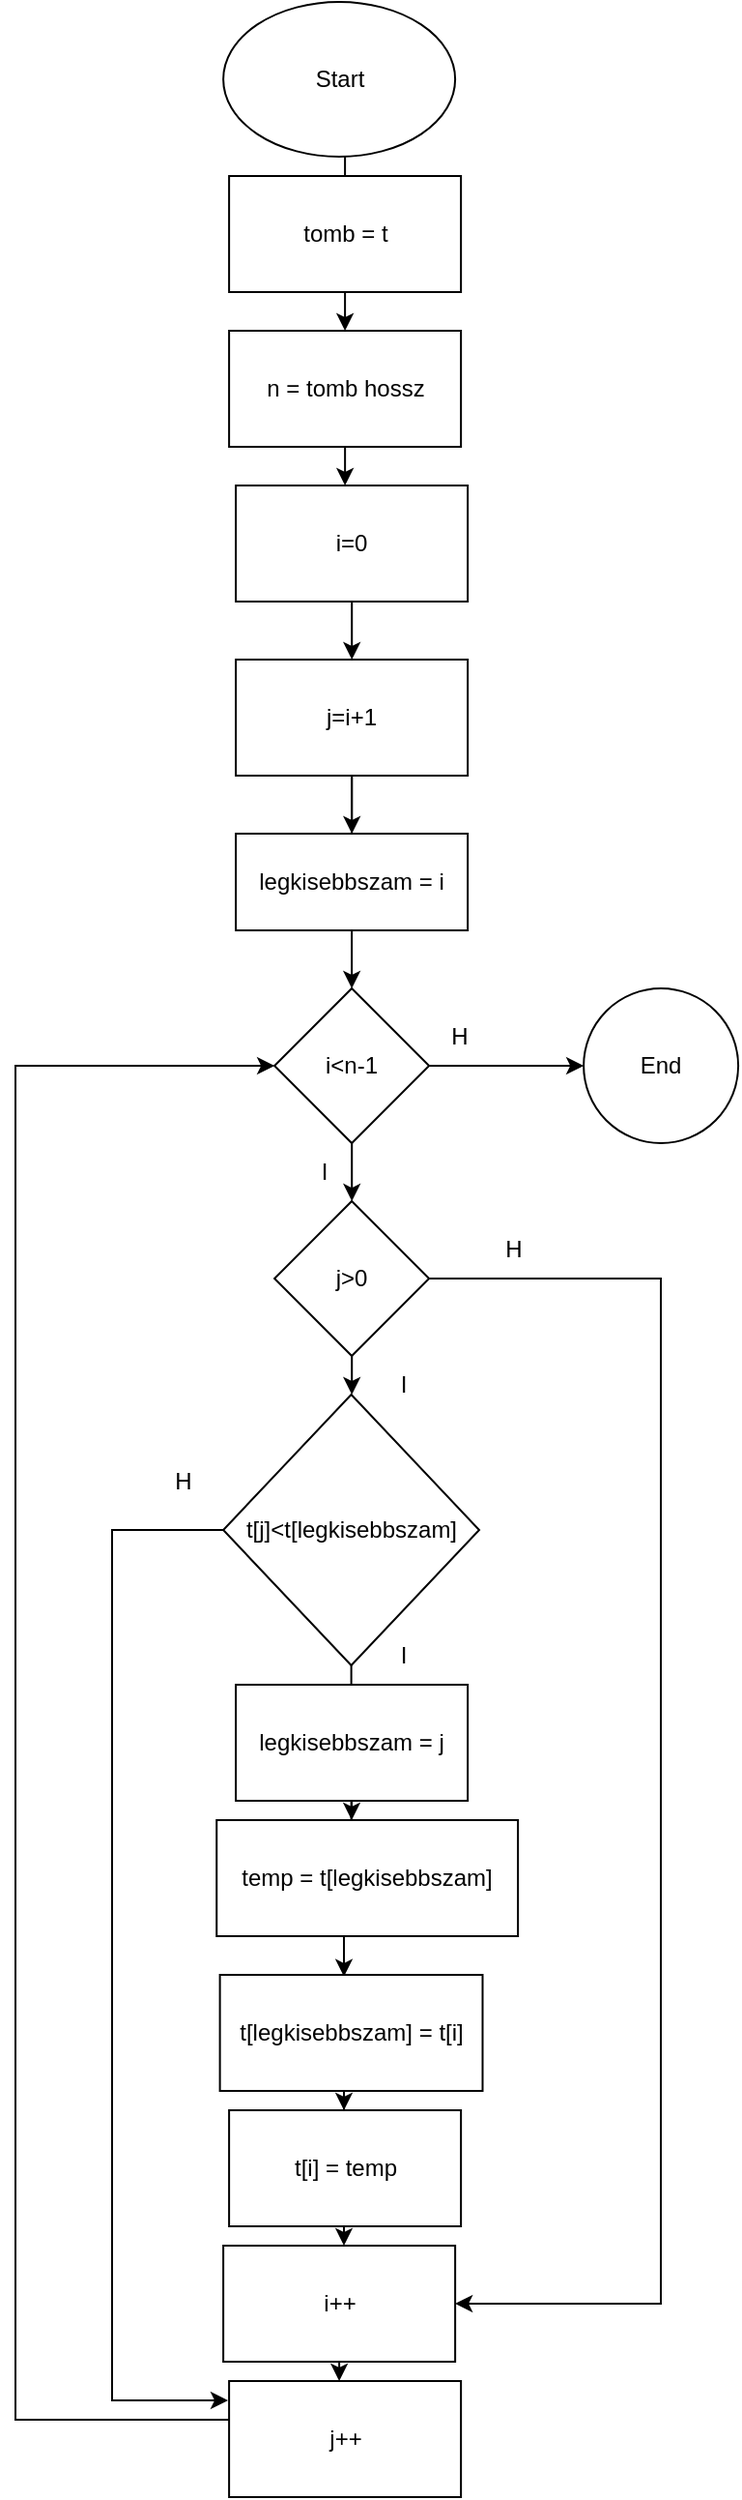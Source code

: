 <mxfile version="21.3.7" type="device">
  <diagram id="C5RBs43oDa-KdzZeNtuy" name="Page-1">
    <mxGraphModel dx="1687" dy="944" grid="1" gridSize="10" guides="1" tooltips="1" connect="1" arrows="1" fold="1" page="1" pageScale="1" pageWidth="827" pageHeight="1169" math="0" shadow="0">
      <root>
        <mxCell id="WIyWlLk6GJQsqaUBKTNV-0" />
        <mxCell id="WIyWlLk6GJQsqaUBKTNV-1" parent="WIyWlLk6GJQsqaUBKTNV-0" />
        <mxCell id="AgFKyPBccdsDNglhBtdl-0" value="" style="edgeStyle=orthogonalEdgeStyle;rounded=0;orthogonalLoop=1;jettySize=auto;html=1;" edge="1" parent="WIyWlLk6GJQsqaUBKTNV-1" source="AgFKyPBccdsDNglhBtdl-26" target="AgFKyPBccdsDNglhBtdl-3">
          <mxGeometry relative="1" as="geometry">
            <Array as="points">
              <mxPoint x="330.56" y="200" />
              <mxPoint x="330.56" y="200" />
            </Array>
          </mxGeometry>
        </mxCell>
        <mxCell id="AgFKyPBccdsDNglhBtdl-1" value="Start&lt;br&gt;" style="ellipse;whiteSpace=wrap;html=1;" vertex="1" parent="WIyWlLk6GJQsqaUBKTNV-1">
          <mxGeometry x="267.56" y="10" width="120" height="80" as="geometry" />
        </mxCell>
        <mxCell id="AgFKyPBccdsDNglhBtdl-2" value="" style="edgeStyle=orthogonalEdgeStyle;rounded=0;orthogonalLoop=1;jettySize=auto;html=1;" edge="1" parent="WIyWlLk6GJQsqaUBKTNV-1" source="AgFKyPBccdsDNglhBtdl-3" target="AgFKyPBccdsDNglhBtdl-5">
          <mxGeometry relative="1" as="geometry" />
        </mxCell>
        <mxCell id="AgFKyPBccdsDNglhBtdl-3" value="i=0" style="whiteSpace=wrap;html=1;" vertex="1" parent="WIyWlLk6GJQsqaUBKTNV-1">
          <mxGeometry x="274.06" y="260" width="120" height="60" as="geometry" />
        </mxCell>
        <mxCell id="AgFKyPBccdsDNglhBtdl-4" value="" style="edgeStyle=orthogonalEdgeStyle;rounded=0;orthogonalLoop=1;jettySize=auto;html=1;" edge="1" parent="WIyWlLk6GJQsqaUBKTNV-1" source="AgFKyPBccdsDNglhBtdl-5" target="AgFKyPBccdsDNglhBtdl-8">
          <mxGeometry relative="1" as="geometry" />
        </mxCell>
        <mxCell id="AgFKyPBccdsDNglhBtdl-35" style="edgeStyle=orthogonalEdgeStyle;rounded=0;orthogonalLoop=1;jettySize=auto;html=1;" edge="1" parent="WIyWlLk6GJQsqaUBKTNV-1" source="AgFKyPBccdsDNglhBtdl-5" target="AgFKyPBccdsDNglhBtdl-34">
          <mxGeometry relative="1" as="geometry" />
        </mxCell>
        <mxCell id="AgFKyPBccdsDNglhBtdl-5" value="j=i+1" style="whiteSpace=wrap;html=1;" vertex="1" parent="WIyWlLk6GJQsqaUBKTNV-1">
          <mxGeometry x="274.06" y="350" width="120" height="60" as="geometry" />
        </mxCell>
        <mxCell id="AgFKyPBccdsDNglhBtdl-6" value="" style="edgeStyle=orthogonalEdgeStyle;rounded=0;orthogonalLoop=1;jettySize=auto;html=1;" edge="1" parent="WIyWlLk6GJQsqaUBKTNV-1" source="AgFKyPBccdsDNglhBtdl-8" target="AgFKyPBccdsDNglhBtdl-9">
          <mxGeometry relative="1" as="geometry" />
        </mxCell>
        <mxCell id="AgFKyPBccdsDNglhBtdl-7" value="" style="edgeStyle=orthogonalEdgeStyle;rounded=0;orthogonalLoop=1;jettySize=auto;html=1;" edge="1" parent="WIyWlLk6GJQsqaUBKTNV-1" source="AgFKyPBccdsDNglhBtdl-31" target="AgFKyPBccdsDNglhBtdl-13">
          <mxGeometry relative="1" as="geometry">
            <Array as="points">
              <mxPoint x="334" y="950" />
              <mxPoint x="330" y="950" />
            </Array>
          </mxGeometry>
        </mxCell>
        <mxCell id="AgFKyPBccdsDNglhBtdl-8" value="i&amp;lt;n-1" style="rhombus;whiteSpace=wrap;html=1;" vertex="1" parent="WIyWlLk6GJQsqaUBKTNV-1">
          <mxGeometry x="294.06" y="520" width="80" height="80" as="geometry" />
        </mxCell>
        <mxCell id="AgFKyPBccdsDNglhBtdl-9" value="End&lt;br&gt;" style="ellipse;whiteSpace=wrap;html=1;" vertex="1" parent="WIyWlLk6GJQsqaUBKTNV-1">
          <mxGeometry x="454.06" y="520" width="80" height="80" as="geometry" />
        </mxCell>
        <mxCell id="AgFKyPBccdsDNglhBtdl-10" value="I&lt;br&gt;" style="text;html=1;strokeColor=none;fillColor=none;align=center;verticalAlign=middle;whiteSpace=wrap;rounded=0;" vertex="1" parent="WIyWlLk6GJQsqaUBKTNV-1">
          <mxGeometry x="290.06" y="600" width="60" height="30" as="geometry" />
        </mxCell>
        <mxCell id="AgFKyPBccdsDNglhBtdl-11" style="edgeStyle=orthogonalEdgeStyle;rounded=0;orthogonalLoop=1;jettySize=auto;html=1;entryX=1;entryY=0.5;entryDx=0;entryDy=0;" edge="1" parent="WIyWlLk6GJQsqaUBKTNV-1" source="AgFKyPBccdsDNglhBtdl-29" target="AgFKyPBccdsDNglhBtdl-13">
          <mxGeometry relative="1" as="geometry">
            <Array as="points">
              <mxPoint x="494" y="670" />
              <mxPoint x="494" y="1200" />
            </Array>
          </mxGeometry>
        </mxCell>
        <mxCell id="AgFKyPBccdsDNglhBtdl-12" value="" style="edgeStyle=orthogonalEdgeStyle;rounded=0;orthogonalLoop=1;jettySize=auto;html=1;" edge="1" parent="WIyWlLk6GJQsqaUBKTNV-1" source="AgFKyPBccdsDNglhBtdl-13" target="AgFKyPBccdsDNglhBtdl-16">
          <mxGeometry relative="1" as="geometry">
            <Array as="points">
              <mxPoint x="331" y="1220" />
              <mxPoint x="330" y="1220" />
            </Array>
          </mxGeometry>
        </mxCell>
        <mxCell id="AgFKyPBccdsDNglhBtdl-13" value="i++&lt;br&gt;" style="whiteSpace=wrap;html=1;" vertex="1" parent="WIyWlLk6GJQsqaUBKTNV-1">
          <mxGeometry x="267.56" y="1170" width="120" height="60" as="geometry" />
        </mxCell>
        <mxCell id="AgFKyPBccdsDNglhBtdl-14" value="H" style="text;html=1;strokeColor=none;fillColor=none;align=center;verticalAlign=middle;whiteSpace=wrap;rounded=0;" vertex="1" parent="WIyWlLk6GJQsqaUBKTNV-1">
          <mxGeometry x="360.06" y="530" width="60" height="30" as="geometry" />
        </mxCell>
        <mxCell id="AgFKyPBccdsDNglhBtdl-15" style="edgeStyle=orthogonalEdgeStyle;rounded=0;orthogonalLoop=1;jettySize=auto;html=1;entryX=0;entryY=0.5;entryDx=0;entryDy=0;" edge="1" parent="WIyWlLk6GJQsqaUBKTNV-1" source="AgFKyPBccdsDNglhBtdl-16" target="AgFKyPBccdsDNglhBtdl-8">
          <mxGeometry relative="1" as="geometry">
            <mxPoint x="290.06" y="560" as="targetPoint" />
            <Array as="points">
              <mxPoint x="160" y="1260" />
              <mxPoint x="160" y="560" />
            </Array>
          </mxGeometry>
        </mxCell>
        <mxCell id="AgFKyPBccdsDNglhBtdl-16" value="j++" style="whiteSpace=wrap;html=1;" vertex="1" parent="WIyWlLk6GJQsqaUBKTNV-1">
          <mxGeometry x="270.56" y="1240" width="120" height="60" as="geometry" />
        </mxCell>
        <mxCell id="AgFKyPBccdsDNglhBtdl-18" value="" style="edgeStyle=orthogonalEdgeStyle;rounded=0;orthogonalLoop=1;jettySize=auto;html=1;" edge="1" parent="WIyWlLk6GJQsqaUBKTNV-1" target="AgFKyPBccdsDNglhBtdl-21">
          <mxGeometry relative="1" as="geometry">
            <mxPoint x="337.56" y="940" as="sourcePoint" />
            <Array as="points">
              <mxPoint x="334" y="940" />
            </Array>
          </mxGeometry>
        </mxCell>
        <mxCell id="AgFKyPBccdsDNglhBtdl-19" value="legkisebbszam = j" style="whiteSpace=wrap;html=1;" vertex="1" parent="WIyWlLk6GJQsqaUBKTNV-1">
          <mxGeometry x="274.06" y="880" width="120" height="60" as="geometry" />
        </mxCell>
        <mxCell id="AgFKyPBccdsDNglhBtdl-20" value="" style="edgeStyle=orthogonalEdgeStyle;rounded=0;orthogonalLoop=1;jettySize=auto;html=1;entryX=0.465;entryY=0.015;entryDx=0;entryDy=0;entryPerimeter=0;" edge="1" parent="WIyWlLk6GJQsqaUBKTNV-1" source="AgFKyPBccdsDNglhBtdl-21" target="AgFKyPBccdsDNglhBtdl-22">
          <mxGeometry relative="1" as="geometry">
            <mxPoint x="333.5" y="1030" as="targetPoint" />
            <Array as="points">
              <mxPoint x="330" y="1030" />
            </Array>
          </mxGeometry>
        </mxCell>
        <mxCell id="AgFKyPBccdsDNglhBtdl-21" value="temp = t[legkisebbszam]" style="whiteSpace=wrap;html=1;" vertex="1" parent="WIyWlLk6GJQsqaUBKTNV-1">
          <mxGeometry x="264.12" y="950" width="155.94" height="60" as="geometry" />
        </mxCell>
        <mxCell id="AgFKyPBccdsDNglhBtdl-41" value="" style="edgeStyle=orthogonalEdgeStyle;rounded=0;orthogonalLoop=1;jettySize=auto;html=1;" edge="1" parent="WIyWlLk6GJQsqaUBKTNV-1" source="AgFKyPBccdsDNglhBtdl-22">
          <mxGeometry relative="1" as="geometry">
            <mxPoint x="330" y="1100" as="targetPoint" />
            <Array as="points">
              <mxPoint x="330" y="1100" />
              <mxPoint x="330" y="1100" />
            </Array>
          </mxGeometry>
        </mxCell>
        <mxCell id="AgFKyPBccdsDNglhBtdl-22" value="t[legkisebbszam] = t[i]" style="whiteSpace=wrap;html=1;" vertex="1" parent="WIyWlLk6GJQsqaUBKTNV-1">
          <mxGeometry x="265.81" y="1030" width="135.94" height="60" as="geometry" />
        </mxCell>
        <mxCell id="AgFKyPBccdsDNglhBtdl-23" value="I&lt;br&gt;" style="text;html=1;strokeColor=none;fillColor=none;align=center;verticalAlign=middle;whiteSpace=wrap;rounded=0;" vertex="1" parent="WIyWlLk6GJQsqaUBKTNV-1">
          <mxGeometry x="330.56" y="850" width="60" height="30" as="geometry" />
        </mxCell>
        <mxCell id="AgFKyPBccdsDNglhBtdl-24" value="H&lt;br&gt;" style="text;html=1;strokeColor=none;fillColor=none;align=center;verticalAlign=middle;whiteSpace=wrap;rounded=0;" vertex="1" parent="WIyWlLk6GJQsqaUBKTNV-1">
          <mxGeometry x="217.06" y="760" width="60" height="30" as="geometry" />
        </mxCell>
        <mxCell id="AgFKyPBccdsDNglhBtdl-25" value="" style="edgeStyle=orthogonalEdgeStyle;rounded=0;orthogonalLoop=1;jettySize=auto;html=1;" edge="1" parent="WIyWlLk6GJQsqaUBKTNV-1" source="AgFKyPBccdsDNglhBtdl-1" target="AgFKyPBccdsDNglhBtdl-26">
          <mxGeometry relative="1" as="geometry">
            <mxPoint x="330.56" y="170" as="sourcePoint" />
            <mxPoint x="330.56" y="260" as="targetPoint" />
            <Array as="points">
              <mxPoint x="330.56" y="170" />
              <mxPoint x="330.56" y="170" />
            </Array>
          </mxGeometry>
        </mxCell>
        <mxCell id="AgFKyPBccdsDNglhBtdl-26" value="n = tomb hossz" style="rounded=0;whiteSpace=wrap;html=1;" vertex="1" parent="WIyWlLk6GJQsqaUBKTNV-1">
          <mxGeometry x="270.56" y="180" width="120" height="60" as="geometry" />
        </mxCell>
        <mxCell id="AgFKyPBccdsDNglhBtdl-27" value="tomb = t" style="rounded=0;whiteSpace=wrap;html=1;" vertex="1" parent="WIyWlLk6GJQsqaUBKTNV-1">
          <mxGeometry x="270.56" y="100" width="120" height="60" as="geometry" />
        </mxCell>
        <mxCell id="AgFKyPBccdsDNglhBtdl-28" value="" style="edgeStyle=orthogonalEdgeStyle;rounded=0;orthogonalLoop=1;jettySize=auto;html=1;" edge="1" parent="WIyWlLk6GJQsqaUBKTNV-1" source="AgFKyPBccdsDNglhBtdl-8" target="AgFKyPBccdsDNglhBtdl-29">
          <mxGeometry relative="1" as="geometry">
            <mxPoint x="334.06" y="530" as="sourcePoint" />
            <mxPoint x="337.06" y="1100" as="targetPoint" />
          </mxGeometry>
        </mxCell>
        <mxCell id="AgFKyPBccdsDNglhBtdl-29" value="j&amp;gt;0" style="rhombus;whiteSpace=wrap;html=1;" vertex="1" parent="WIyWlLk6GJQsqaUBKTNV-1">
          <mxGeometry x="294.06" y="630" width="80" height="80" as="geometry" />
        </mxCell>
        <mxCell id="AgFKyPBccdsDNglhBtdl-30" value="" style="edgeStyle=orthogonalEdgeStyle;rounded=0;orthogonalLoop=1;jettySize=auto;html=1;" edge="1" parent="WIyWlLk6GJQsqaUBKTNV-1" source="AgFKyPBccdsDNglhBtdl-29" target="AgFKyPBccdsDNglhBtdl-31">
          <mxGeometry relative="1" as="geometry">
            <mxPoint x="340.06" y="704" as="sourcePoint" />
            <mxPoint x="337.06" y="1100" as="targetPoint" />
            <Array as="points" />
          </mxGeometry>
        </mxCell>
        <mxCell id="AgFKyPBccdsDNglhBtdl-31" value="t[j]&amp;lt;t[legkisebbszam]" style="rhombus;whiteSpace=wrap;html=1;" vertex="1" parent="WIyWlLk6GJQsqaUBKTNV-1">
          <mxGeometry x="267.56" y="730" width="132.44" height="140" as="geometry" />
        </mxCell>
        <mxCell id="AgFKyPBccdsDNglhBtdl-32" value="H" style="text;html=1;strokeColor=none;fillColor=none;align=center;verticalAlign=middle;whiteSpace=wrap;rounded=0;" vertex="1" parent="WIyWlLk6GJQsqaUBKTNV-1">
          <mxGeometry x="387.56" y="640" width="60" height="30" as="geometry" />
        </mxCell>
        <mxCell id="AgFKyPBccdsDNglhBtdl-33" value="I&lt;br&gt;" style="text;html=1;strokeColor=none;fillColor=none;align=center;verticalAlign=middle;whiteSpace=wrap;rounded=0;" vertex="1" parent="WIyWlLk6GJQsqaUBKTNV-1">
          <mxGeometry x="330.56" y="710" width="60" height="30" as="geometry" />
        </mxCell>
        <mxCell id="AgFKyPBccdsDNglhBtdl-34" value="legkisebbszam = i" style="rounded=0;whiteSpace=wrap;html=1;" vertex="1" parent="WIyWlLk6GJQsqaUBKTNV-1">
          <mxGeometry x="274.06" y="440" width="120" height="50" as="geometry" />
        </mxCell>
        <mxCell id="AgFKyPBccdsDNglhBtdl-39" style="edgeStyle=orthogonalEdgeStyle;rounded=0;orthogonalLoop=1;jettySize=auto;html=1;" edge="1" parent="WIyWlLk6GJQsqaUBKTNV-1" source="AgFKyPBccdsDNglhBtdl-31">
          <mxGeometry relative="1" as="geometry">
            <mxPoint x="270" y="1250" as="targetPoint" />
            <Array as="points">
              <mxPoint x="210" y="800" />
              <mxPoint x="210" y="1250" />
            </Array>
            <mxPoint x="272" y="795" as="sourcePoint" />
          </mxGeometry>
        </mxCell>
        <mxCell id="AgFKyPBccdsDNglhBtdl-40" value="t[i] = temp" style="rounded=0;whiteSpace=wrap;html=1;" vertex="1" parent="WIyWlLk6GJQsqaUBKTNV-1">
          <mxGeometry x="270.56" y="1100" width="120" height="60" as="geometry" />
        </mxCell>
      </root>
    </mxGraphModel>
  </diagram>
</mxfile>
